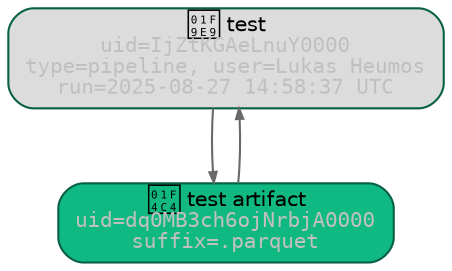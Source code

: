 digraph artifact_dq0MB3ch6ojNrbjA0000 {
	node [color="#065f46" fillcolor=honeydew fontname=Helvetica fontsize=10]
	edge [arrowsize=0.5]
	run_iBRjbwgrygzNDsCz [label=<🧩 test<BR/><FONT COLOR="GREY" POINT-SIZE="10" FACE="Monospace">uid=IjZtKGAeLnuY0000<BR/>type=pipeline, user=Lukas Heumos<BR/>run=2025-08-27 14:58:37 UTC</FONT>> fillcolor=gainsboro shape=box style="rounded,filled"]
	artifact_dq0MB3ch6ojNrbjA0000 [label=<📄 test artifact<BR/><FONT COLOR="GREY" POINT-SIZE="10" FACE="Monospace">uid=dq0MB3ch6ojNrbjA0000<BR/>suffix=.parquet</FONT>> fillcolor=honeydew shape=box style="rounded,filled"]
	run_iBRjbwgrygzNDsCz -> artifact_dq0MB3ch6ojNrbjA0000 [color=dimgrey]
	artifact_dq0MB3ch6ojNrbjA0000 [label=<📄 test artifact<BR/><FONT COLOR="GREY" POINT-SIZE="10" FACE="Monospace">uid=dq0MB3ch6ojNrbjA0000<BR/>suffix=.parquet</FONT>> fillcolor=honeydew shape=box style="rounded,filled"]
	run_iBRjbwgrygzNDsCz [label=<🧩 test<BR/><FONT COLOR="GREY" POINT-SIZE="10" FACE="Monospace">uid=IjZtKGAeLnuY0000<BR/>type=pipeline, user=Lukas Heumos<BR/>run=2025-08-27 14:58:37 UTC</FONT>> fillcolor=gainsboro shape=box style="rounded,filled"]
	artifact_dq0MB3ch6ojNrbjA0000 -> run_iBRjbwgrygzNDsCz [color=dimgrey]
	artifact_dq0MB3ch6ojNrbjA0000 [label=<📄 test artifact<BR/><FONT COLOR="GREY" POINT-SIZE="10" FACE="Monospace">uid=dq0MB3ch6ojNrbjA0000<BR/>suffix=.parquet</FONT>> fillcolor="#10b981" shape=box style="rounded,filled"]
}
